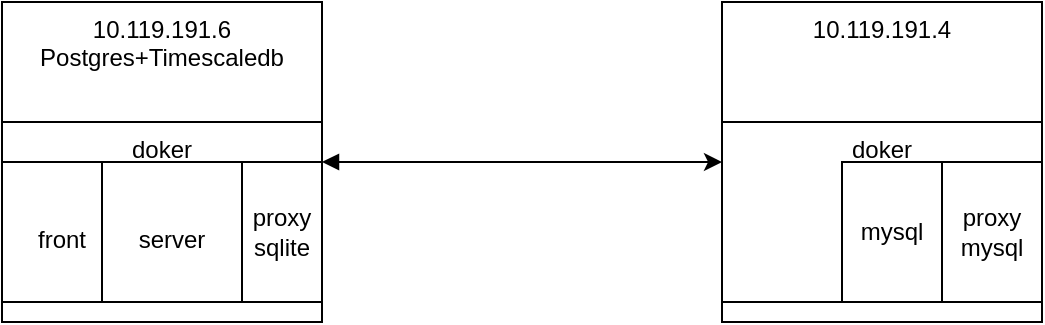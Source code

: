 <mxfile version="16.4.2" type="github">
  <diagram id="bAeyQ86xV9IzejlphQxM" name="Page-1">
    <mxGraphModel dx="942" dy="506" grid="1" gridSize="10" guides="1" tooltips="1" connect="1" arrows="1" fold="1" page="1" pageScale="1" pageWidth="827" pageHeight="1169" math="0" shadow="0">
      <root>
        <mxCell id="0" />
        <mxCell id="1" parent="0" />
        <mxCell id="TCPE0N4RLkEWwF1wyAe4-4" style="edgeStyle=orthogonalEdgeStyle;rounded=0;orthogonalLoop=1;jettySize=auto;html=1;entryX=0;entryY=0.5;entryDx=0;entryDy=0;startArrow=block;startFill=1;" edge="1" parent="1" source="TCPE0N4RLkEWwF1wyAe4-1" target="TCPE0N4RLkEWwF1wyAe4-2">
          <mxGeometry relative="1" as="geometry" />
        </mxCell>
        <mxCell id="TCPE0N4RLkEWwF1wyAe4-1" value="&lt;div&gt;10.119.191.6&lt;/div&gt;&lt;div&gt;Postgres+Timescaledb&lt;/div&gt;" style="whiteSpace=wrap;html=1;aspect=fixed;align=center;fontStyle=0;horizontal=1;verticalAlign=top;" vertex="1" parent="1">
          <mxGeometry x="110" y="80" width="160" height="160" as="geometry" />
        </mxCell>
        <mxCell id="TCPE0N4RLkEWwF1wyAe4-2" value="10.119.191.4" style="whiteSpace=wrap;html=1;aspect=fixed;verticalAlign=top;" vertex="1" parent="1">
          <mxGeometry x="470" y="80" width="160" height="160" as="geometry" />
        </mxCell>
        <mxCell id="TCPE0N4RLkEWwF1wyAe4-5" value="doker" style="rounded=0;whiteSpace=wrap;html=1;verticalAlign=top;" vertex="1" parent="1">
          <mxGeometry x="110" y="140" width="160" height="90" as="geometry" />
        </mxCell>
        <mxCell id="TCPE0N4RLkEWwF1wyAe4-6" value="&lt;font style=&quot;font-size: 12px&quot;&gt;front&lt;/font&gt;" style="rounded=0;whiteSpace=wrap;html=1;fontSize=24;" vertex="1" parent="1">
          <mxGeometry x="110" y="160" width="60" height="70" as="geometry" />
        </mxCell>
        <mxCell id="TCPE0N4RLkEWwF1wyAe4-7" value="&lt;font style=&quot;font-size: 12px&quot;&gt;server&lt;/font&gt;" style="rounded=0;whiteSpace=wrap;html=1;fontSize=24;" vertex="1" parent="1">
          <mxGeometry x="160" y="160" width="70" height="70" as="geometry" />
        </mxCell>
        <mxCell id="TCPE0N4RLkEWwF1wyAe4-8" value="&lt;div style=&quot;font-size: 12px&quot;&gt;&lt;font style=&quot;font-size: 12px&quot;&gt;proxy&lt;/font&gt;&lt;/div&gt;&lt;div style=&quot;font-size: 12px&quot;&gt;&lt;font style=&quot;font-size: 12px&quot;&gt;sqlite&lt;/font&gt;&lt;br&gt;&lt;/div&gt;" style="rounded=0;whiteSpace=wrap;html=1;fontSize=24;" vertex="1" parent="1">
          <mxGeometry x="230" y="160" width="40" height="70" as="geometry" />
        </mxCell>
        <mxCell id="TCPE0N4RLkEWwF1wyAe4-9" value="doker" style="rounded=0;whiteSpace=wrap;html=1;verticalAlign=top;" vertex="1" parent="1">
          <mxGeometry x="470" y="140" width="160" height="90" as="geometry" />
        </mxCell>
        <mxCell id="TCPE0N4RLkEWwF1wyAe4-12" value="&lt;div style=&quot;font-size: 12px&quot;&gt;&lt;font style=&quot;font-size: 12px&quot;&gt;proxy&lt;/font&gt;&lt;/div&gt;&lt;div style=&quot;font-size: 12px&quot;&gt;&lt;font style=&quot;font-size: 12px&quot;&gt;mysql&lt;/font&gt;&lt;br&gt;&lt;/div&gt;" style="rounded=0;whiteSpace=wrap;html=1;fontSize=24;" vertex="1" parent="1">
          <mxGeometry x="580" y="160" width="50" height="70" as="geometry" />
        </mxCell>
        <mxCell id="TCPE0N4RLkEWwF1wyAe4-13" value="&lt;div style=&quot;font-size: 12px&quot;&gt;&lt;font style=&quot;font-size: 12px&quot;&gt;mysql&lt;/font&gt;&lt;br&gt;&lt;/div&gt;" style="rounded=0;whiteSpace=wrap;html=1;fontSize=24;" vertex="1" parent="1">
          <mxGeometry x="530" y="160" width="50" height="70" as="geometry" />
        </mxCell>
      </root>
    </mxGraphModel>
  </diagram>
</mxfile>
